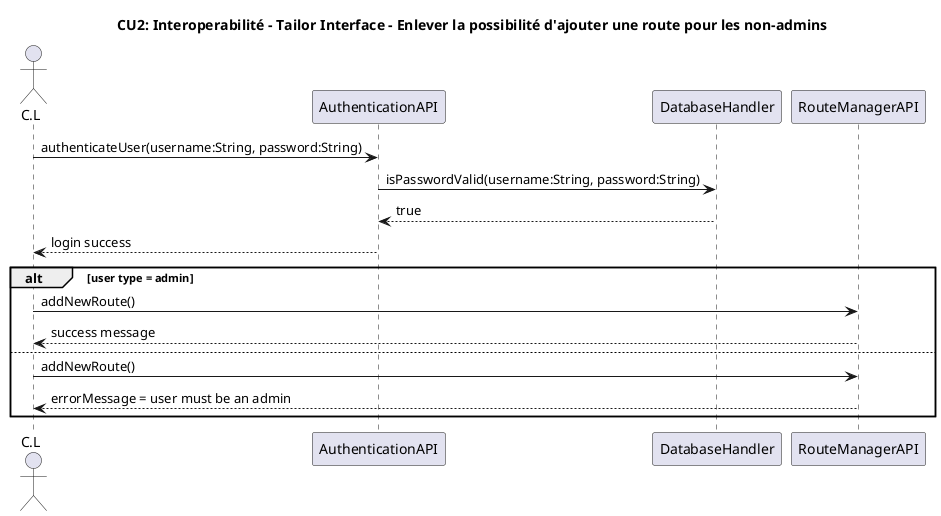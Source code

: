 @startuml
actor C.L as CL
participant AuthenticationAPI as Auth
participant DatabaseHandler as DB
participant RouteManagerAPI as Route

title CU2: Interoperabilité - Tailor Interface - Enlever la possibilité d'ajouter une route pour les non-admins

CL -> Auth: authenticateUser(username:String, password:String)
Auth -> DB: isPasswordValid(username:String, password:String)
DB --> Auth: true
Auth --> CL: login success
alt user type = admin
    CL -> Route: addNewRoute()
    Route --> CL: success message
else
    CL -> Route: addNewRoute()
    Route --> CL: errorMessage = user must be an admin
end
@enduml